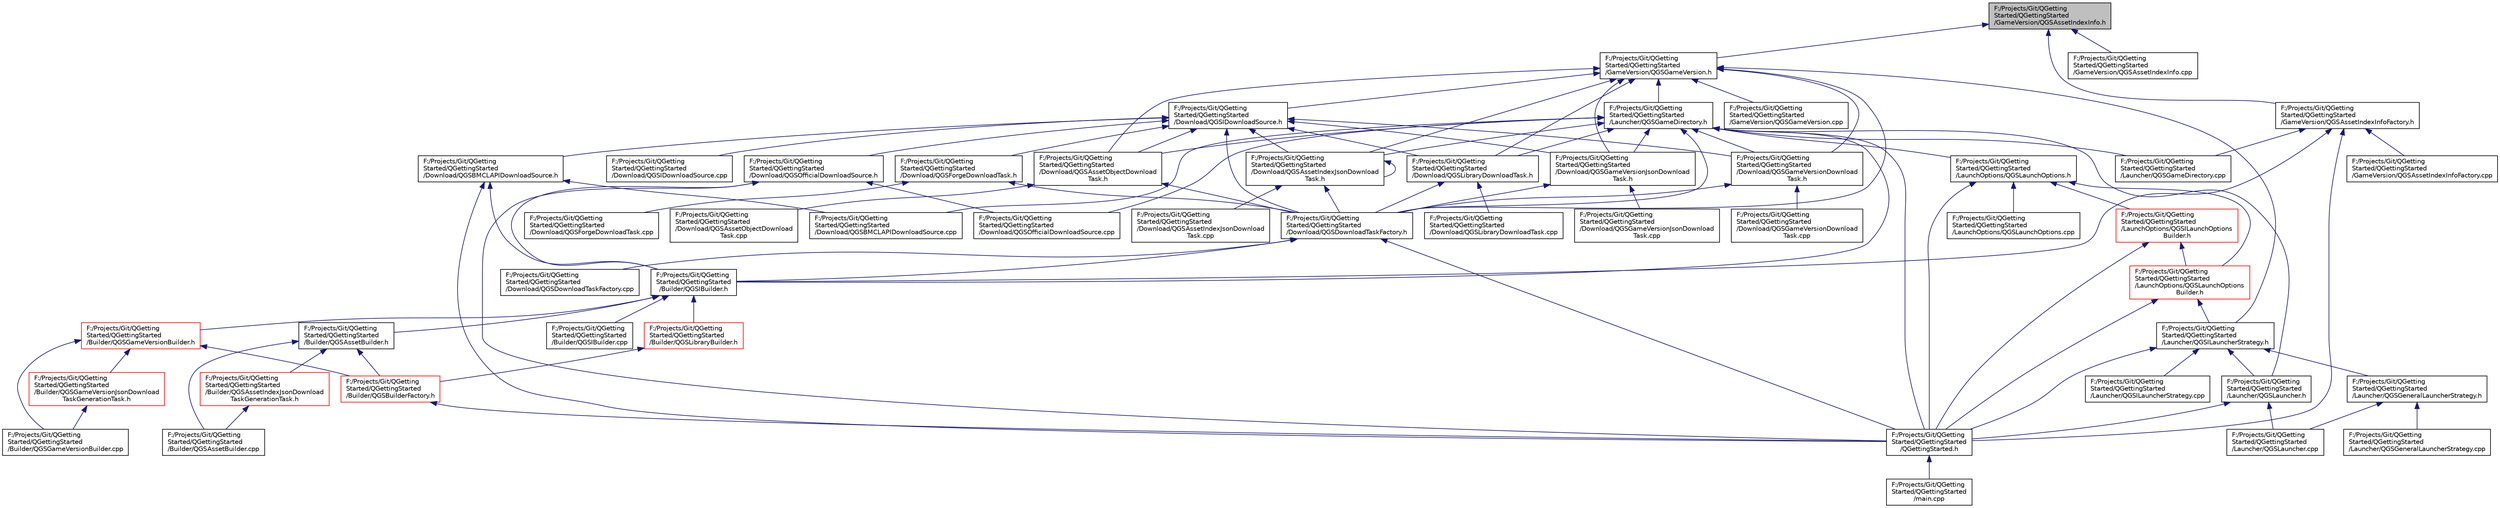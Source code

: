 digraph "F:/Projects/Git/QGettingStarted/QGettingStarted/GameVersion/QGSAssetIndexInfo.h"
{
  edge [fontname="Helvetica",fontsize="10",labelfontname="Helvetica",labelfontsize="10"];
  node [fontname="Helvetica",fontsize="10",shape=record];
  Node5 [label="F:/Projects/Git/QGetting\lStarted/QGettingStarted\l/GameVersion/QGSAssetIndexInfo.h",height=0.2,width=0.4,color="black", fillcolor="grey75", style="filled", fontcolor="black"];
  Node5 -> Node6 [dir="back",color="midnightblue",fontsize="10",style="solid",fontname="Helvetica"];
  Node6 [label="F:/Projects/Git/QGetting\lStarted/QGettingStarted\l/GameVersion/QGSGameVersion.h",height=0.2,width=0.4,color="black", fillcolor="white", style="filled",URL="$_q_g_s_game_version_8h.html"];
  Node6 -> Node7 [dir="back",color="midnightblue",fontsize="10",style="solid",fontname="Helvetica"];
  Node7 [label="F:/Projects/Git/QGetting\lStarted/QGettingStarted\l/Download/QGSIDownloadSource.h",height=0.2,width=0.4,color="black", fillcolor="white", style="filled",URL="$_q_g_s_i_download_source_8h.html"];
  Node7 -> Node8 [dir="back",color="midnightblue",fontsize="10",style="solid",fontname="Helvetica"];
  Node8 [label="F:/Projects/Git/QGetting\lStarted/QGettingStarted\l/Download/QGSGameVersionJsonDownload\lTask.h",height=0.2,width=0.4,color="black", fillcolor="white", style="filled",URL="$_q_g_s_game_version_json_download_task_8h.html"];
  Node8 -> Node9 [dir="back",color="midnightblue",fontsize="10",style="solid",fontname="Helvetica"];
  Node9 [label="F:/Projects/Git/QGetting\lStarted/QGettingStarted\l/Download/QGSDownloadTaskFactory.h",height=0.2,width=0.4,color="black", fillcolor="white", style="filled",URL="$_q_g_s_download_task_factory_8h.html"];
  Node9 -> Node10 [dir="back",color="midnightblue",fontsize="10",style="solid",fontname="Helvetica"];
  Node10 [label="F:/Projects/Git/QGetting\lStarted/QGettingStarted\l/Builder/QGSIBuilder.h",height=0.2,width=0.4,color="black", fillcolor="white", style="filled",URL="$_q_g_s_i_builder_8h.html"];
  Node10 -> Node11 [dir="back",color="midnightblue",fontsize="10",style="solid",fontname="Helvetica"];
  Node11 [label="F:/Projects/Git/QGetting\lStarted/QGettingStarted\l/Builder/QGSAssetBuilder.h",height=0.2,width=0.4,color="black", fillcolor="white", style="filled",URL="$_q_g_s_asset_builder_8h.html"];
  Node11 -> Node12 [dir="back",color="midnightblue",fontsize="10",style="solid",fontname="Helvetica"];
  Node12 [label="F:/Projects/Git/QGetting\lStarted/QGettingStarted\l/Builder/QGSAssetBuilder.cpp",height=0.2,width=0.4,color="black", fillcolor="white", style="filled",URL="$_q_g_s_asset_builder_8cpp.html"];
  Node11 -> Node13 [dir="back",color="midnightblue",fontsize="10",style="solid",fontname="Helvetica"];
  Node13 [label="F:/Projects/Git/QGetting\lStarted/QGettingStarted\l/Builder/QGSAssetIndexJsonDownload\lTaskGenerationTask.h",height=0.2,width=0.4,color="red", fillcolor="white", style="filled",URL="$_q_g_s_asset_index_json_download_task_generation_task_8h.html"];
  Node13 -> Node12 [dir="back",color="midnightblue",fontsize="10",style="solid",fontname="Helvetica"];
  Node11 -> Node17 [dir="back",color="midnightblue",fontsize="10",style="solid",fontname="Helvetica"];
  Node17 [label="F:/Projects/Git/QGetting\lStarted/QGettingStarted\l/Builder/QGSBuilderFactory.h",height=0.2,width=0.4,color="red", fillcolor="white", style="filled",URL="$_q_g_s_builder_factory_8h.html"];
  Node17 -> Node19 [dir="back",color="midnightblue",fontsize="10",style="solid",fontname="Helvetica"];
  Node19 [label="F:/Projects/Git/QGetting\lStarted/QGettingStarted\l/QGettingStarted.h",height=0.2,width=0.4,color="black", fillcolor="white", style="filled",URL="$_q_getting_started_8h.html"];
  Node19 -> Node20 [dir="back",color="midnightblue",fontsize="10",style="solid",fontname="Helvetica"];
  Node20 [label="F:/Projects/Git/QGetting\lStarted/QGettingStarted\l/main.cpp",height=0.2,width=0.4,color="black", fillcolor="white", style="filled",URL="$main_8cpp.html"];
  Node10 -> Node21 [dir="back",color="midnightblue",fontsize="10",style="solid",fontname="Helvetica"];
  Node21 [label="F:/Projects/Git/QGetting\lStarted/QGettingStarted\l/Builder/QGSGameVersionBuilder.h",height=0.2,width=0.4,color="red", fillcolor="white", style="filled",URL="$_q_g_s_game_version_builder_8h.html"];
  Node21 -> Node22 [dir="back",color="midnightblue",fontsize="10",style="solid",fontname="Helvetica"];
  Node22 [label="F:/Projects/Git/QGetting\lStarted/QGettingStarted\l/Builder/QGSGameVersionJsonDownload\lTaskGenerationTask.h",height=0.2,width=0.4,color="red", fillcolor="white", style="filled",URL="$_q_g_s_game_version_json_download_task_generation_task_8h.html"];
  Node22 -> Node23 [dir="back",color="midnightblue",fontsize="10",style="solid",fontname="Helvetica"];
  Node23 [label="F:/Projects/Git/QGetting\lStarted/QGettingStarted\l/Builder/QGSGameVersionBuilder.cpp",height=0.2,width=0.4,color="black", fillcolor="white", style="filled",URL="$_q_g_s_game_version_builder_8cpp.html"];
  Node21 -> Node17 [dir="back",color="midnightblue",fontsize="10",style="solid",fontname="Helvetica"];
  Node21 -> Node23 [dir="back",color="midnightblue",fontsize="10",style="solid",fontname="Helvetica"];
  Node10 -> Node28 [dir="back",color="midnightblue",fontsize="10",style="solid",fontname="Helvetica"];
  Node28 [label="F:/Projects/Git/QGetting\lStarted/QGettingStarted\l/Builder/QGSLibraryBuilder.h",height=0.2,width=0.4,color="red", fillcolor="white", style="filled",URL="$_q_g_s_library_builder_8h.html"];
  Node28 -> Node17 [dir="back",color="midnightblue",fontsize="10",style="solid",fontname="Helvetica"];
  Node10 -> Node29 [dir="back",color="midnightblue",fontsize="10",style="solid",fontname="Helvetica"];
  Node29 [label="F:/Projects/Git/QGetting\lStarted/QGettingStarted\l/Builder/QGSIBuilder.cpp",height=0.2,width=0.4,color="black", fillcolor="white", style="filled",URL="$_q_g_s_i_builder_8cpp.html"];
  Node9 -> Node30 [dir="back",color="midnightblue",fontsize="10",style="solid",fontname="Helvetica"];
  Node30 [label="F:/Projects/Git/QGetting\lStarted/QGettingStarted\l/Download/QGSDownloadTaskFactory.cpp",height=0.2,width=0.4,color="black", fillcolor="white", style="filled",URL="$_q_g_s_download_task_factory_8cpp.html"];
  Node9 -> Node19 [dir="back",color="midnightblue",fontsize="10",style="solid",fontname="Helvetica"];
  Node8 -> Node31 [dir="back",color="midnightblue",fontsize="10",style="solid",fontname="Helvetica"];
  Node31 [label="F:/Projects/Git/QGetting\lStarted/QGettingStarted\l/Download/QGSGameVersionJsonDownload\lTask.cpp",height=0.2,width=0.4,color="black", fillcolor="white", style="filled",URL="$_q_g_s_game_version_json_download_task_8cpp.html"];
  Node7 -> Node32 [dir="back",color="midnightblue",fontsize="10",style="solid",fontname="Helvetica"];
  Node32 [label="F:/Projects/Git/QGetting\lStarted/QGettingStarted\l/Download/QGSAssetObjectDownload\lTask.h",height=0.2,width=0.4,color="black", fillcolor="white", style="filled",URL="$_q_g_s_asset_object_download_task_8h.html"];
  Node32 -> Node9 [dir="back",color="midnightblue",fontsize="10",style="solid",fontname="Helvetica"];
  Node32 -> Node33 [dir="back",color="midnightblue",fontsize="10",style="solid",fontname="Helvetica"];
  Node33 [label="F:/Projects/Git/QGetting\lStarted/QGettingStarted\l/Download/QGSAssetObjectDownload\lTask.cpp",height=0.2,width=0.4,color="black", fillcolor="white", style="filled",URL="$_q_g_s_asset_object_download_task_8cpp.html"];
  Node7 -> Node34 [dir="back",color="midnightblue",fontsize="10",style="solid",fontname="Helvetica"];
  Node34 [label="F:/Projects/Git/QGetting\lStarted/QGettingStarted\l/Download/QGSLibraryDownloadTask.h",height=0.2,width=0.4,color="black", fillcolor="white", style="filled",URL="$_q_g_s_library_download_task_8h.html"];
  Node34 -> Node9 [dir="back",color="midnightblue",fontsize="10",style="solid",fontname="Helvetica"];
  Node34 -> Node35 [dir="back",color="midnightblue",fontsize="10",style="solid",fontname="Helvetica"];
  Node35 [label="F:/Projects/Git/QGetting\lStarted/QGettingStarted\l/Download/QGSLibraryDownloadTask.cpp",height=0.2,width=0.4,color="black", fillcolor="white", style="filled",URL="$_q_g_s_library_download_task_8cpp.html"];
  Node7 -> Node36 [dir="back",color="midnightblue",fontsize="10",style="solid",fontname="Helvetica"];
  Node36 [label="F:/Projects/Git/QGetting\lStarted/QGettingStarted\l/Download/QGSGameVersionDownload\lTask.h",height=0.2,width=0.4,color="black", fillcolor="white", style="filled",URL="$_q_g_s_game_version_download_task_8h.html"];
  Node36 -> Node9 [dir="back",color="midnightblue",fontsize="10",style="solid",fontname="Helvetica"];
  Node36 -> Node37 [dir="back",color="midnightblue",fontsize="10",style="solid",fontname="Helvetica"];
  Node37 [label="F:/Projects/Git/QGetting\lStarted/QGettingStarted\l/Download/QGSGameVersionDownload\lTask.cpp",height=0.2,width=0.4,color="black", fillcolor="white", style="filled",URL="$_q_g_s_game_version_download_task_8cpp.html"];
  Node7 -> Node38 [dir="back",color="midnightblue",fontsize="10",style="solid",fontname="Helvetica"];
  Node38 [label="F:/Projects/Git/QGetting\lStarted/QGettingStarted\l/Download/QGSAssetIndexJsonDownload\lTask.h",height=0.2,width=0.4,color="black", fillcolor="white", style="filled",URL="$_q_g_s_asset_index_json_download_task_8h.html"];
  Node38 -> Node9 [dir="back",color="midnightblue",fontsize="10",style="solid",fontname="Helvetica"];
  Node38 -> Node38 [dir="back",color="midnightblue",fontsize="10",style="solid",fontname="Helvetica"];
  Node38 -> Node39 [dir="back",color="midnightblue",fontsize="10",style="solid",fontname="Helvetica"];
  Node39 [label="F:/Projects/Git/QGetting\lStarted/QGettingStarted\l/Download/QGSAssetIndexJsonDownload\lTask.cpp",height=0.2,width=0.4,color="black", fillcolor="white", style="filled",URL="$_q_g_s_asset_index_json_download_task_8cpp.html"];
  Node7 -> Node40 [dir="back",color="midnightblue",fontsize="10",style="solid",fontname="Helvetica"];
  Node40 [label="F:/Projects/Git/QGetting\lStarted/QGettingStarted\l/Download/QGSForgeDownloadTask.h",height=0.2,width=0.4,color="black", fillcolor="white", style="filled",URL="$_q_g_s_forge_download_task_8h.html"];
  Node40 -> Node9 [dir="back",color="midnightblue",fontsize="10",style="solid",fontname="Helvetica"];
  Node40 -> Node41 [dir="back",color="midnightblue",fontsize="10",style="solid",fontname="Helvetica"];
  Node41 [label="F:/Projects/Git/QGetting\lStarted/QGettingStarted\l/Download/QGSForgeDownloadTask.cpp",height=0.2,width=0.4,color="black", fillcolor="white", style="filled",URL="$_q_g_s_forge_download_task_8cpp.html"];
  Node7 -> Node9 [dir="back",color="midnightblue",fontsize="10",style="solid",fontname="Helvetica"];
  Node7 -> Node42 [dir="back",color="midnightblue",fontsize="10",style="solid",fontname="Helvetica"];
  Node42 [label="F:/Projects/Git/QGetting\lStarted/QGettingStarted\l/Download/QGSBMCLAPIDownloadSource.h",height=0.2,width=0.4,color="black", fillcolor="white", style="filled",URL="$_q_g_s_b_m_c_l_a_p_i_download_source_8h.html"];
  Node42 -> Node10 [dir="back",color="midnightblue",fontsize="10",style="solid",fontname="Helvetica"];
  Node42 -> Node43 [dir="back",color="midnightblue",fontsize="10",style="solid",fontname="Helvetica"];
  Node43 [label="F:/Projects/Git/QGetting\lStarted/QGettingStarted\l/Download/QGSBMCLAPIDownloadSource.cpp",height=0.2,width=0.4,color="black", fillcolor="white", style="filled",URL="$_q_g_s_b_m_c_l_a_p_i_download_source_8cpp.html"];
  Node42 -> Node19 [dir="back",color="midnightblue",fontsize="10",style="solid",fontname="Helvetica"];
  Node7 -> Node44 [dir="back",color="midnightblue",fontsize="10",style="solid",fontname="Helvetica"];
  Node44 [label="F:/Projects/Git/QGetting\lStarted/QGettingStarted\l/Download/QGSOfficialDownloadSource.h",height=0.2,width=0.4,color="black", fillcolor="white", style="filled",URL="$_q_g_s_official_download_source_8h.html"];
  Node44 -> Node10 [dir="back",color="midnightblue",fontsize="10",style="solid",fontname="Helvetica"];
  Node44 -> Node45 [dir="back",color="midnightblue",fontsize="10",style="solid",fontname="Helvetica"];
  Node45 [label="F:/Projects/Git/QGetting\lStarted/QGettingStarted\l/Download/QGSOfficialDownloadSource.cpp",height=0.2,width=0.4,color="black", fillcolor="white", style="filled",URL="$_q_g_s_official_download_source_8cpp.html"];
  Node44 -> Node19 [dir="back",color="midnightblue",fontsize="10",style="solid",fontname="Helvetica"];
  Node7 -> Node46 [dir="back",color="midnightblue",fontsize="10",style="solid",fontname="Helvetica"];
  Node46 [label="F:/Projects/Git/QGetting\lStarted/QGettingStarted\l/Download/QGSIDownloadSource.cpp",height=0.2,width=0.4,color="black", fillcolor="white", style="filled",URL="$_q_g_s_i_download_source_8cpp.html"];
  Node6 -> Node8 [dir="back",color="midnightblue",fontsize="10",style="solid",fontname="Helvetica"];
  Node6 -> Node47 [dir="back",color="midnightblue",fontsize="10",style="solid",fontname="Helvetica"];
  Node47 [label="F:/Projects/Git/QGetting\lStarted/QGettingStarted\l/Launcher/QGSGameDirectory.h",height=0.2,width=0.4,color="black", fillcolor="white", style="filled",URL="$_q_g_s_game_directory_8h.html"];
  Node47 -> Node8 [dir="back",color="midnightblue",fontsize="10",style="solid",fontname="Helvetica"];
  Node47 -> Node32 [dir="back",color="midnightblue",fontsize="10",style="solid",fontname="Helvetica"];
  Node47 -> Node34 [dir="back",color="midnightblue",fontsize="10",style="solid",fontname="Helvetica"];
  Node47 -> Node36 [dir="back",color="midnightblue",fontsize="10",style="solid",fontname="Helvetica"];
  Node47 -> Node38 [dir="back",color="midnightblue",fontsize="10",style="solid",fontname="Helvetica"];
  Node47 -> Node9 [dir="back",color="midnightblue",fontsize="10",style="solid",fontname="Helvetica"];
  Node47 -> Node10 [dir="back",color="midnightblue",fontsize="10",style="solid",fontname="Helvetica"];
  Node47 -> Node43 [dir="back",color="midnightblue",fontsize="10",style="solid",fontname="Helvetica"];
  Node47 -> Node45 [dir="back",color="midnightblue",fontsize="10",style="solid",fontname="Helvetica"];
  Node47 -> Node48 [dir="back",color="midnightblue",fontsize="10",style="solid",fontname="Helvetica"];
  Node48 [label="F:/Projects/Git/QGetting\lStarted/QGettingStarted\l/Launcher/QGSGameDirectory.cpp",height=0.2,width=0.4,color="black", fillcolor="white", style="filled",URL="$_q_g_s_game_directory_8cpp.html"];
  Node47 -> Node49 [dir="back",color="midnightblue",fontsize="10",style="solid",fontname="Helvetica"];
  Node49 [label="F:/Projects/Git/QGetting\lStarted/QGettingStarted\l/LaunchOptions/QGSLaunchOptions.h",height=0.2,width=0.4,color="black", fillcolor="white", style="filled",URL="$_q_g_s_launch_options_8h.html"];
  Node49 -> Node50 [dir="back",color="midnightblue",fontsize="10",style="solid",fontname="Helvetica"];
  Node50 [label="F:/Projects/Git/QGetting\lStarted/QGettingStarted\l/LaunchOptions/QGSILaunchOptions\lBuilder.h",height=0.2,width=0.4,color="red", fillcolor="white", style="filled",URL="$_q_g_s_i_launch_options_builder_8h.html"];
  Node50 -> Node51 [dir="back",color="midnightblue",fontsize="10",style="solid",fontname="Helvetica"];
  Node51 [label="F:/Projects/Git/QGetting\lStarted/QGettingStarted\l/LaunchOptions/QGSLaunchOptions\lBuilder.h",height=0.2,width=0.4,color="red", fillcolor="white", style="filled",URL="$_q_g_s_launch_options_builder_8h.html"];
  Node51 -> Node52 [dir="back",color="midnightblue",fontsize="10",style="solid",fontname="Helvetica"];
  Node52 [label="F:/Projects/Git/QGetting\lStarted/QGettingStarted\l/Launcher/QGSILauncherStrategy.h",height=0.2,width=0.4,color="black", fillcolor="white", style="filled",URL="$_q_g_s_i_launcher_strategy_8h.html"];
  Node52 -> Node53 [dir="back",color="midnightblue",fontsize="10",style="solid",fontname="Helvetica"];
  Node53 [label="F:/Projects/Git/QGetting\lStarted/QGettingStarted\l/Launcher/QGSGeneralLauncherStrategy.h",height=0.2,width=0.4,color="black", fillcolor="white", style="filled",URL="$_q_g_s_general_launcher_strategy_8h.html"];
  Node53 -> Node54 [dir="back",color="midnightblue",fontsize="10",style="solid",fontname="Helvetica"];
  Node54 [label="F:/Projects/Git/QGetting\lStarted/QGettingStarted\l/Launcher/QGSGeneralLauncherStrategy.cpp",height=0.2,width=0.4,color="black", fillcolor="white", style="filled",URL="$_q_g_s_general_launcher_strategy_8cpp.html"];
  Node53 -> Node55 [dir="back",color="midnightblue",fontsize="10",style="solid",fontname="Helvetica"];
  Node55 [label="F:/Projects/Git/QGetting\lStarted/QGettingStarted\l/Launcher/QGSLauncher.cpp",height=0.2,width=0.4,color="black", fillcolor="white", style="filled",URL="$_q_g_s_launcher_8cpp.html"];
  Node52 -> Node56 [dir="back",color="midnightblue",fontsize="10",style="solid",fontname="Helvetica"];
  Node56 [label="F:/Projects/Git/QGetting\lStarted/QGettingStarted\l/Launcher/QGSILauncherStrategy.cpp",height=0.2,width=0.4,color="black", fillcolor="white", style="filled",URL="$_q_g_s_i_launcher_strategy_8cpp.html"];
  Node52 -> Node57 [dir="back",color="midnightblue",fontsize="10",style="solid",fontname="Helvetica"];
  Node57 [label="F:/Projects/Git/QGetting\lStarted/QGettingStarted\l/Launcher/QGSLauncher.h",height=0.2,width=0.4,color="black", fillcolor="white", style="filled",URL="$_q_g_s_launcher_8h.html"];
  Node57 -> Node55 [dir="back",color="midnightblue",fontsize="10",style="solid",fontname="Helvetica"];
  Node57 -> Node19 [dir="back",color="midnightblue",fontsize="10",style="solid",fontname="Helvetica"];
  Node52 -> Node19 [dir="back",color="midnightblue",fontsize="10",style="solid",fontname="Helvetica"];
  Node51 -> Node19 [dir="back",color="midnightblue",fontsize="10",style="solid",fontname="Helvetica"];
  Node50 -> Node19 [dir="back",color="midnightblue",fontsize="10",style="solid",fontname="Helvetica"];
  Node49 -> Node51 [dir="back",color="midnightblue",fontsize="10",style="solid",fontname="Helvetica"];
  Node49 -> Node60 [dir="back",color="midnightblue",fontsize="10",style="solid",fontname="Helvetica"];
  Node60 [label="F:/Projects/Git/QGetting\lStarted/QGettingStarted\l/LaunchOptions/QGSLaunchOptions.cpp",height=0.2,width=0.4,color="black", fillcolor="white", style="filled",URL="$_q_g_s_launch_options_8cpp.html"];
  Node49 -> Node19 [dir="back",color="midnightblue",fontsize="10",style="solid",fontname="Helvetica"];
  Node47 -> Node57 [dir="back",color="midnightblue",fontsize="10",style="solid",fontname="Helvetica"];
  Node47 -> Node19 [dir="back",color="midnightblue",fontsize="10",style="solid",fontname="Helvetica"];
  Node6 -> Node32 [dir="back",color="midnightblue",fontsize="10",style="solid",fontname="Helvetica"];
  Node6 -> Node34 [dir="back",color="midnightblue",fontsize="10",style="solid",fontname="Helvetica"];
  Node6 -> Node36 [dir="back",color="midnightblue",fontsize="10",style="solid",fontname="Helvetica"];
  Node6 -> Node38 [dir="back",color="midnightblue",fontsize="10",style="solid",fontname="Helvetica"];
  Node6 -> Node9 [dir="back",color="midnightblue",fontsize="10",style="solid",fontname="Helvetica"];
  Node6 -> Node61 [dir="back",color="midnightblue",fontsize="10",style="solid",fontname="Helvetica"];
  Node61 [label="F:/Projects/Git/QGetting\lStarted/QGettingStarted\l/GameVersion/QGSGameVersion.cpp",height=0.2,width=0.4,color="black", fillcolor="white", style="filled",URL="$_q_g_s_game_version_8cpp.html"];
  Node6 -> Node52 [dir="back",color="midnightblue",fontsize="10",style="solid",fontname="Helvetica"];
  Node5 -> Node62 [dir="back",color="midnightblue",fontsize="10",style="solid",fontname="Helvetica"];
  Node62 [label="F:/Projects/Git/QGetting\lStarted/QGettingStarted\l/GameVersion/QGSAssetIndexInfoFactory.h",height=0.2,width=0.4,color="black", fillcolor="white", style="filled",URL="$_q_g_s_asset_index_info_factory_8h.html"];
  Node62 -> Node10 [dir="back",color="midnightblue",fontsize="10",style="solid",fontname="Helvetica"];
  Node62 -> Node63 [dir="back",color="midnightblue",fontsize="10",style="solid",fontname="Helvetica"];
  Node63 [label="F:/Projects/Git/QGetting\lStarted/QGettingStarted\l/GameVersion/QGSAssetIndexInfoFactory.cpp",height=0.2,width=0.4,color="black", fillcolor="white", style="filled",URL="$_q_g_s_asset_index_info_factory_8cpp.html"];
  Node62 -> Node48 [dir="back",color="midnightblue",fontsize="10",style="solid",fontname="Helvetica"];
  Node62 -> Node19 [dir="back",color="midnightblue",fontsize="10",style="solid",fontname="Helvetica"];
  Node5 -> Node64 [dir="back",color="midnightblue",fontsize="10",style="solid",fontname="Helvetica"];
  Node64 [label="F:/Projects/Git/QGetting\lStarted/QGettingStarted\l/GameVersion/QGSAssetIndexInfo.cpp",height=0.2,width=0.4,color="black", fillcolor="white", style="filled",URL="$_q_g_s_asset_index_info_8cpp.html"];
}
